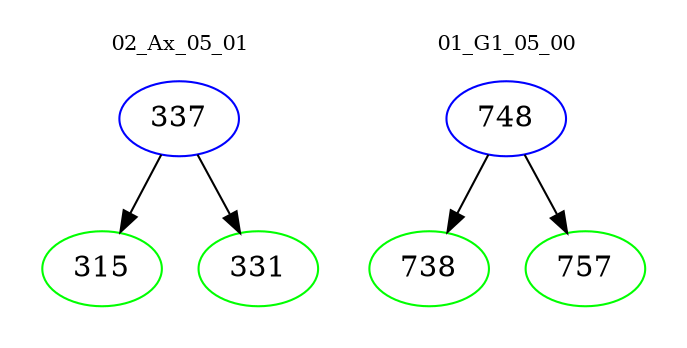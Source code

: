 digraph{
subgraph cluster_0 {
color = white
label = "02_Ax_05_01";
fontsize=10;
T0_337 [label="337", color="blue"]
T0_337 -> T0_315 [color="black"]
T0_315 [label="315", color="green"]
T0_337 -> T0_331 [color="black"]
T0_331 [label="331", color="green"]
}
subgraph cluster_1 {
color = white
label = "01_G1_05_00";
fontsize=10;
T1_748 [label="748", color="blue"]
T1_748 -> T1_738 [color="black"]
T1_738 [label="738", color="green"]
T1_748 -> T1_757 [color="black"]
T1_757 [label="757", color="green"]
}
}
